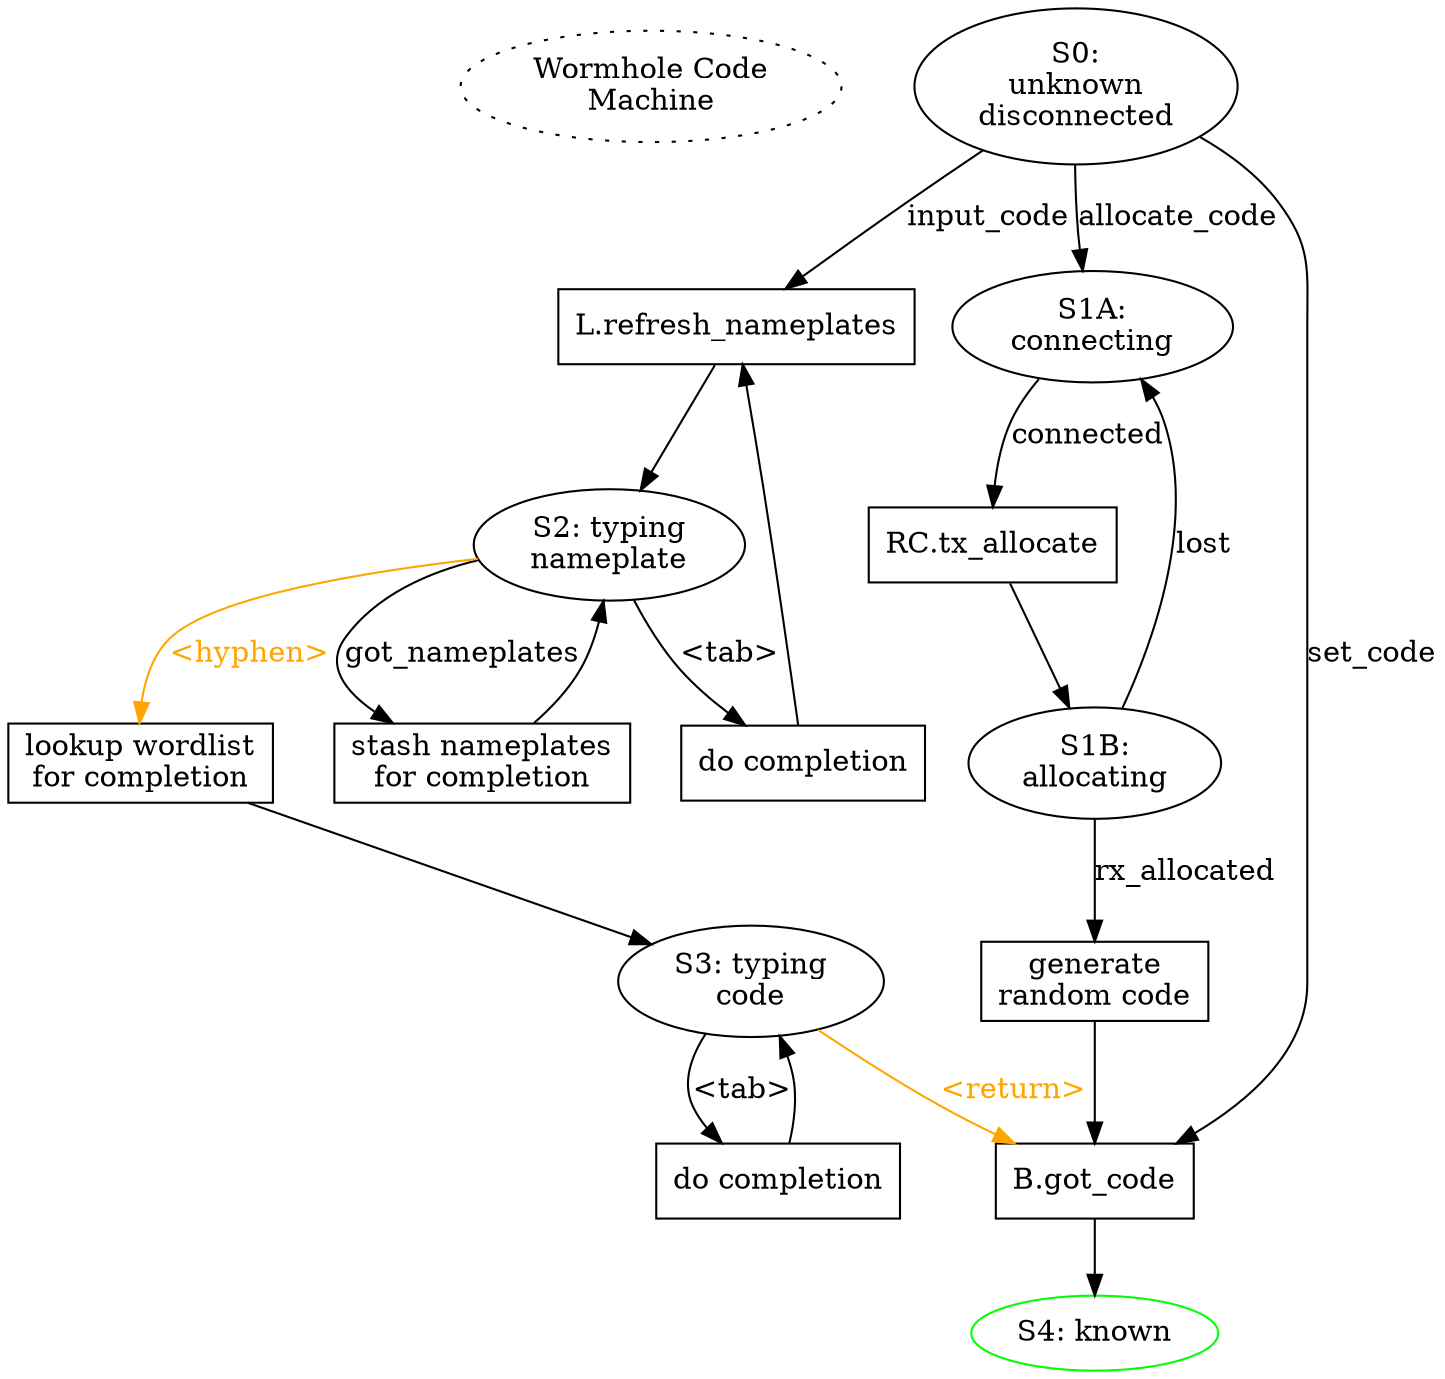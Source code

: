 digraph {

        start [label="Wormhole Code\nMachine" style="dotted"]
        {rank=same; start S0}
        start -> S0 [style="invis"]
        S0 [label="S0:\nunknown\ndisconnected"]
        S0 -> P0_got_code [label="set_code"]
        P0_got_code [shape="box" label="B.got_code"]
        P0_got_code -> S4
        S4 [label="S4: known" color="green"]

        S0 -> P0_list_nameplates [label="input_code"]
        S2 [label="S2: typing\nnameplate"]

        S2 -> P2_completion [label="<tab>"]
        P2_completion [shape="box" label="do completion"]
        P2_completion -> P0_list_nameplates
        P0_list_nameplates [shape="box" label="L.refresh_nameplates"]
        P0_list_nameplates -> S2

        S2 -> P2_got_nameplates [label="got_nameplates"]
        P2_got_nameplates [shape="box" label="stash nameplates\nfor completion"]
        P2_got_nameplates -> S2
        S2 -> P2_finish [label="<hyphen>" color="orange" fontcolor="orange"]
        P2_finish [shape="box" label="lookup wordlist\nfor completion"]
        P2_finish -> S3
        S3 [label="S3: typing\ncode"]
        S3 -> P3_completion [label="<tab>"]
        P3_completion [shape="box" label="do completion"]
        P3_completion -> S3

        S3 -> P0_got_code [label="<return>"
                           color="orange" fontcolor="orange"]

        S0 -> S1A [label="allocate_code"]
        S1A [label="S1A:\nconnecting"]
        S1A -> P1_allocate [label="connected"]
        P1_allocate [shape="box" label="RC.tx_allocate"]
        P1_allocate -> S1B
        S1B [label="S1B:\nallocating"]
        S1B -> P1_generate [label="rx_allocated"]
        S1B -> S1A [label="lost"]
        P1_generate [shape="box" label="generate\nrandom code"]
        P1_generate -> P0_got_code
        
}
